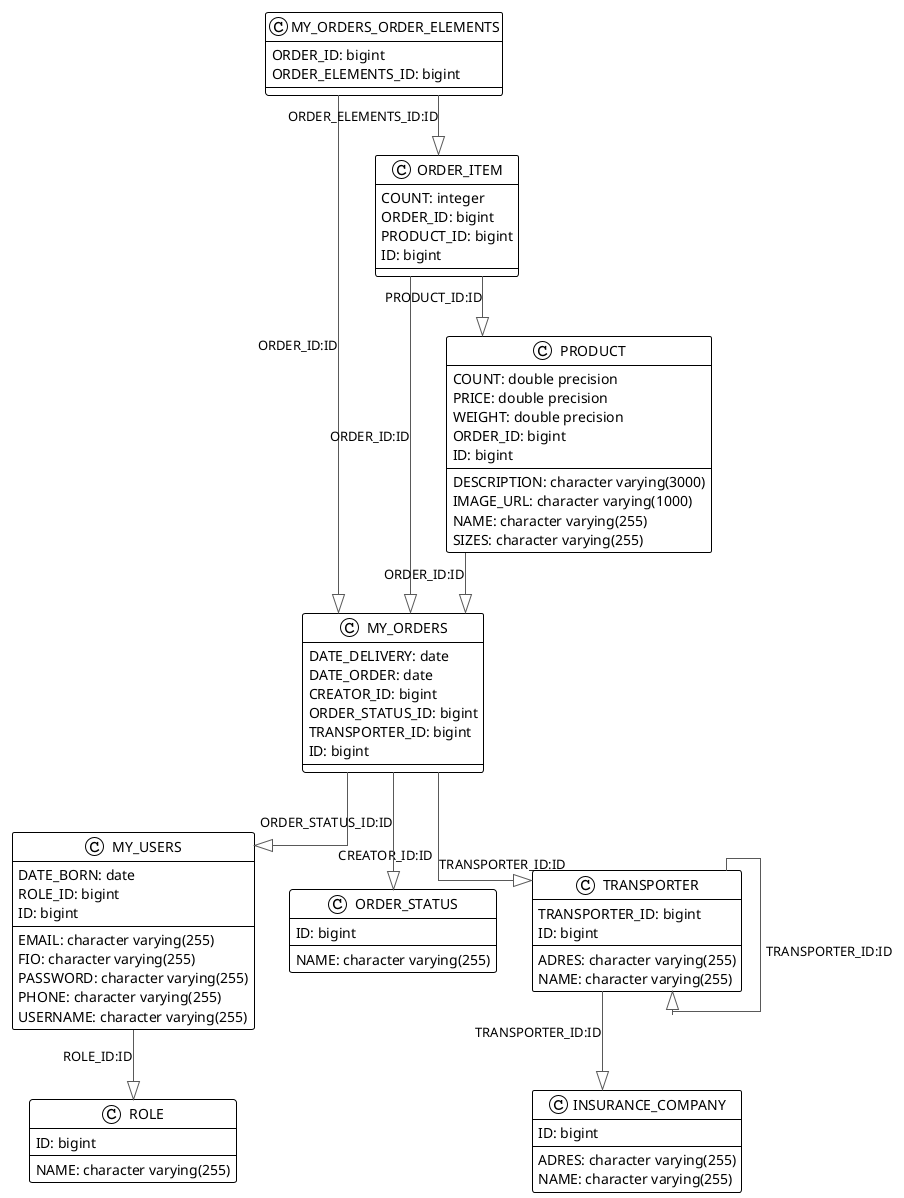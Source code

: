 @startuml

!theme plain
top to bottom direction
skinparam linetype ortho

class INSURANCE_COMPANY {
   ADRES: character varying(255)
   NAME: character varying(255)
   ID: bigint
}
class MY_ORDERS {
   DATE_DELIVERY: date
   DATE_ORDER: date
   CREATOR_ID: bigint
   ORDER_STATUS_ID: bigint
   TRANSPORTER_ID: bigint
   ID: bigint
}
class MY_ORDERS_ORDER_ELEMENTS {
   ORDER_ID: bigint
   ORDER_ELEMENTS_ID: bigint
}
class MY_USERS {
   DATE_BORN: date
   EMAIL: character varying(255)
   FIO: character varying(255)
   PASSWORD: character varying(255)
   PHONE: character varying(255)
   USERNAME: character varying(255)
   ROLE_ID: bigint
   ID: bigint
}
class ORDER_ITEM {
   COUNT: integer
   ORDER_ID: bigint
   PRODUCT_ID: bigint
   ID: bigint
}
class ORDER_STATUS {
   NAME: character varying(255)
   ID: bigint
}
class PRODUCT {
   COUNT: double precision
   DESCRIPTION: character varying(3000)
   IMAGE_URL: character varying(1000)
   NAME: character varying(255)
   PRICE: double precision
   SIZES: character varying(255)
   WEIGHT: double precision
   ORDER_ID: bigint
   ID: bigint
}
class ROLE {
   NAME: character varying(255)
   ID: bigint
}
class TRANSPORTER {
   ADRES: character varying(255)
   NAME: character varying(255)
   TRANSPORTER_ID: bigint
   ID: bigint
}

MY_ORDERS                 -[#595959,plain]-^  MY_USERS                 : "CREATOR_ID:ID"
MY_ORDERS                 -[#595959,plain]-^  ORDER_STATUS             : "ORDER_STATUS_ID:ID"
MY_ORDERS                 -[#595959,plain]-^  TRANSPORTER              : "TRANSPORTER_ID:ID"
MY_ORDERS_ORDER_ELEMENTS  -[#595959,plain]-^  MY_ORDERS                : "ORDER_ID:ID"
MY_ORDERS_ORDER_ELEMENTS  -[#595959,plain]-^  ORDER_ITEM               : "ORDER_ELEMENTS_ID:ID"
MY_USERS                  -[#595959,plain]-^  ROLE                     : "ROLE_ID:ID"
ORDER_ITEM                -[#595959,plain]-^  MY_ORDERS                : "ORDER_ID:ID"
ORDER_ITEM                -[#595959,plain]-^  PRODUCT                  : "PRODUCT_ID:ID"
PRODUCT                   -[#595959,plain]-^  MY_ORDERS                : "ORDER_ID:ID"
TRANSPORTER               -[#595959,plain]-^  INSURANCE_COMPANY        : "TRANSPORTER_ID:ID"
TRANSPORTER               -[#595959,plain]-^  TRANSPORTER              : "TRANSPORTER_ID:ID"
@enduml
